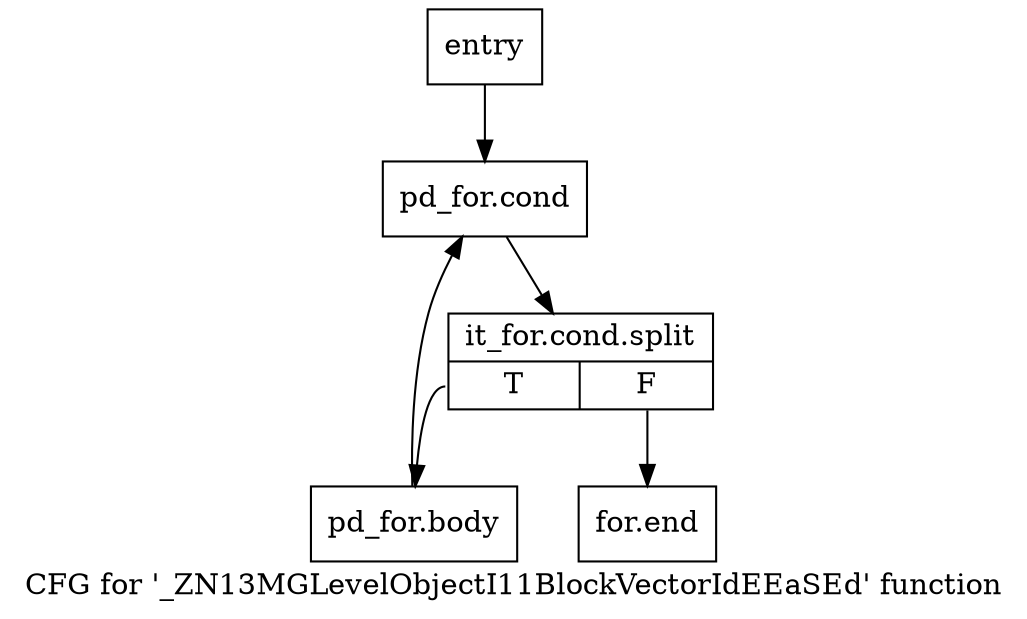 digraph "CFG for '_ZN13MGLevelObjectI11BlockVectorIdEEaSEd' function" {
	label="CFG for '_ZN13MGLevelObjectI11BlockVectorIdEEaSEd' function";

	Node0x65e7f80 [shape=record,label="{entry}"];
	Node0x65e7f80 -> Node0x65e7fd0;
	Node0x65e7fd0 [shape=record,label="{pd_for.cond}"];
	Node0x65e7fd0 -> Node0xacfb2e0;
	Node0xacfb2e0 [shape=record,label="{it_for.cond.split|{<s0>T|<s1>F}}"];
	Node0xacfb2e0:s0 -> Node0x65e8020;
	Node0xacfb2e0:s1 -> Node0x65e8070;
	Node0x65e8020 [shape=record,label="{pd_for.body}"];
	Node0x65e8020 -> Node0x65e7fd0;
	Node0x65e8070 [shape=record,label="{for.end}"];
}
